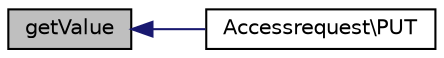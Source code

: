 digraph "getValue"
{
  edge [fontname="Helvetica",fontsize="10",labelfontname="Helvetica",labelfontsize="10"];
  node [fontname="Helvetica",fontsize="10",shape=record];
  rankdir="LR";
  Node16 [label="getValue",height=0.2,width=0.4,color="black", fillcolor="grey75", style="filled", fontcolor="black"];
  Node16 -> Node17 [dir="back",color="midnightblue",fontsize="10",style="solid",fontname="Helvetica"];
  Node17 [label="Accessrequest\\PUT",height=0.2,width=0.4,color="black", fillcolor="white", style="filled",URL="$class_accessrequest.html#ad17c66e0ea82e9537b258d49e61868d8"];
}
